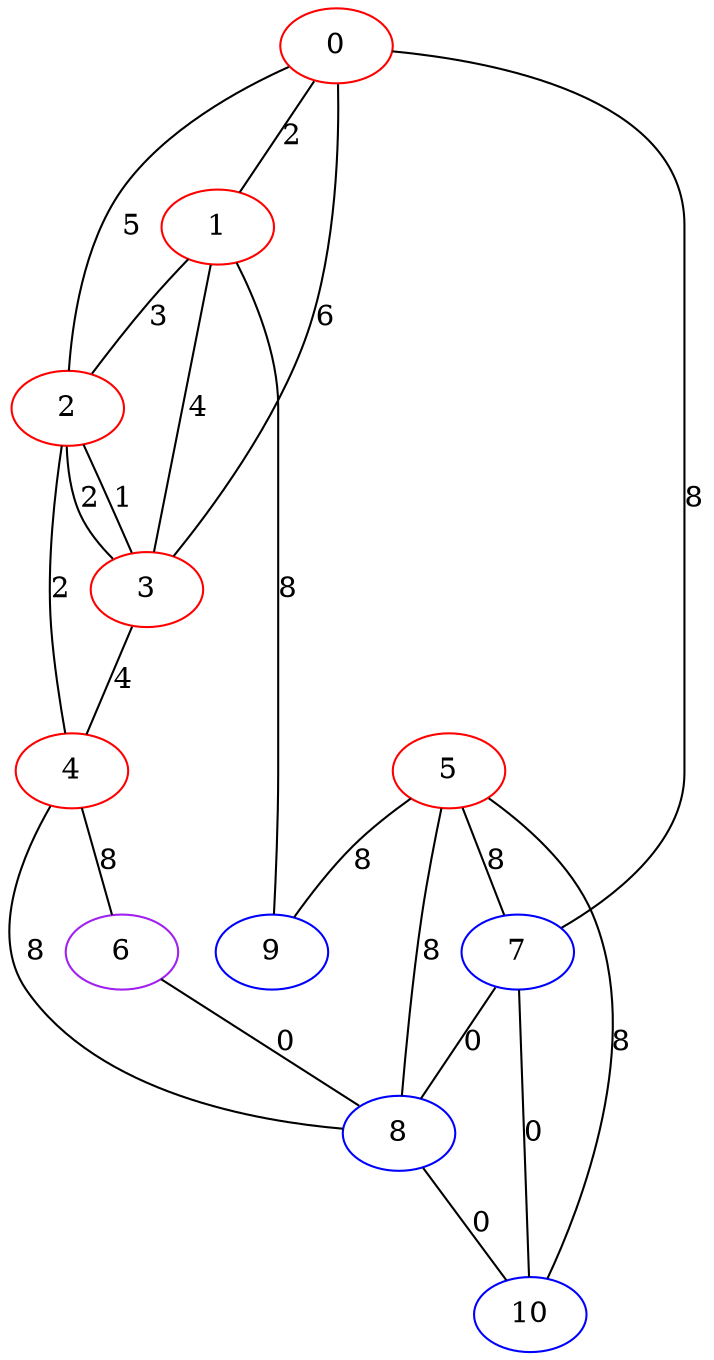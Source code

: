 graph "" {
0 [color=red, weight=1];
1 [color=red, weight=1];
2 [color=red, weight=1];
3 [color=red, weight=1];
4 [color=red, weight=1];
5 [color=red, weight=1];
6 [color=purple, weight=4];
7 [color=blue, weight=3];
8 [color=blue, weight=3];
9 [color=blue, weight=3];
10 [color=blue, weight=3];
0 -- 1  [key=0, label=2];
0 -- 2  [key=0, label=5];
0 -- 3  [key=0, label=6];
0 -- 7  [key=0, label=8];
1 -- 9  [key=0, label=8];
1 -- 2  [key=0, label=3];
1 -- 3  [key=0, label=4];
2 -- 3  [key=0, label=2];
2 -- 3  [key=1, label=1];
2 -- 4  [key=0, label=2];
3 -- 4  [key=0, label=4];
4 -- 8  [key=0, label=8];
4 -- 6  [key=0, label=8];
5 -- 8  [key=0, label=8];
5 -- 9  [key=0, label=8];
5 -- 10  [key=0, label=8];
5 -- 7  [key=0, label=8];
6 -- 8  [key=0, label=0];
7 -- 8  [key=0, label=0];
7 -- 10  [key=0, label=0];
8 -- 10  [key=0, label=0];
}
